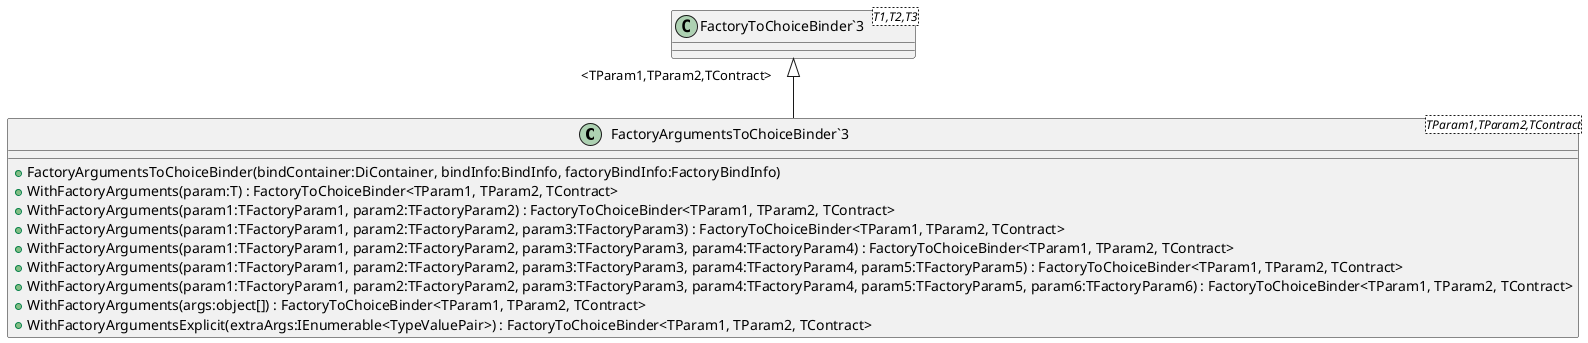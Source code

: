 @startuml
class "FactoryArgumentsToChoiceBinder`3"<TParam1,TParam2,TContract> {
    + FactoryArgumentsToChoiceBinder(bindContainer:DiContainer, bindInfo:BindInfo, factoryBindInfo:FactoryBindInfo)
    + WithFactoryArguments(param:T) : FactoryToChoiceBinder<TParam1, TParam2, TContract>
    + WithFactoryArguments(param1:TFactoryParam1, param2:TFactoryParam2) : FactoryToChoiceBinder<TParam1, TParam2, TContract>
    + WithFactoryArguments(param1:TFactoryParam1, param2:TFactoryParam2, param3:TFactoryParam3) : FactoryToChoiceBinder<TParam1, TParam2, TContract>
    + WithFactoryArguments(param1:TFactoryParam1, param2:TFactoryParam2, param3:TFactoryParam3, param4:TFactoryParam4) : FactoryToChoiceBinder<TParam1, TParam2, TContract>
    + WithFactoryArguments(param1:TFactoryParam1, param2:TFactoryParam2, param3:TFactoryParam3, param4:TFactoryParam4, param5:TFactoryParam5) : FactoryToChoiceBinder<TParam1, TParam2, TContract>
    + WithFactoryArguments(param1:TFactoryParam1, param2:TFactoryParam2, param3:TFactoryParam3, param4:TFactoryParam4, param5:TFactoryParam5, param6:TFactoryParam6) : FactoryToChoiceBinder<TParam1, TParam2, TContract>
    + WithFactoryArguments(args:object[]) : FactoryToChoiceBinder<TParam1, TParam2, TContract>
    + WithFactoryArgumentsExplicit(extraArgs:IEnumerable<TypeValuePair>) : FactoryToChoiceBinder<TParam1, TParam2, TContract>
}
class "FactoryToChoiceBinder`3"<T1,T2,T3> {
}
"FactoryToChoiceBinder`3" "<TParam1,TParam2,TContract>" <|-- "FactoryArgumentsToChoiceBinder`3"
@enduml
